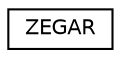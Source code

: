 digraph "Graphical Class Hierarchy"
{
  edge [fontname="Helvetica",fontsize="10",labelfontname="Helvetica",labelfontsize="10"];
  node [fontname="Helvetica",fontsize="10",shape=record];
  rankdir="LR";
  Node0 [label="ZEGAR",height=0.2,width=0.4,color="black", fillcolor="white", style="filled",URL="$class_z_e_g_a_r.html"];
}

